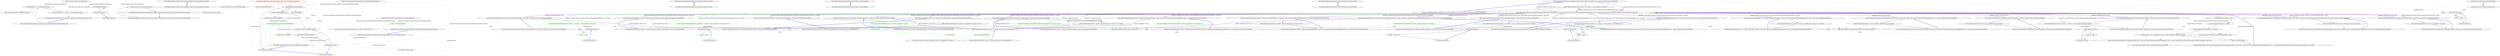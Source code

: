 digraph  {
n14 [label="Ninject.Parameters.WeakConstructorArgument", span=""];
n0 [label="Entry Ninject.Parameters.WeakConstructorArgument.WeakConstructorArgument(string, object)", span="30-30", cluster="Ninject.Parameters.WeakConstructorArgument.WeakConstructorArgument(string, object)"];
n1 [label="Exit Ninject.Parameters.WeakConstructorArgument.WeakConstructorArgument(string, object)", span="30-30", cluster="Ninject.Parameters.WeakConstructorArgument.WeakConstructorArgument(string, object)"];
n2 [label="Entry Ninject.Parameters.WeakConstructorArgument.WeakConstructorArgument(string, object, bool)", span="41-41", cluster="Ninject.Parameters.WeakConstructorArgument.WeakConstructorArgument(string, object, bool)"];
n3 [label="this.weakReference = new WeakReference(value)", span="44-44", cluster="Ninject.Parameters.WeakConstructorArgument.WeakConstructorArgument(string, object, bool)"];
n4 [label="this.ValueCallback = (ctx, target) => this.weakReference.Target", span="45-45", cluster="Ninject.Parameters.WeakConstructorArgument.WeakConstructorArgument(string, object, bool)"];
n6 [label="Entry System.WeakReference.WeakReference(object)", span="0-0", cluster="System.WeakReference.WeakReference(object)"];
n5 [label="Exit Ninject.Parameters.WeakConstructorArgument.WeakConstructorArgument(string, object, bool)", span="41-41", cluster="Ninject.Parameters.WeakConstructorArgument.WeakConstructorArgument(string, object, bool)"];
n7 [label="Entry lambda expression", span="45-45", cluster="lambda expression"];
n8 [label="this.weakReference.Target", span="45-45", cluster="lambda expression"];
n9 [label="Exit lambda expression", span="45-45", cluster="lambda expression"];
n10 [label="Entry Ninject.Parameters.WeakConstructorArgument.AppliesToTarget(Ninject.Activation.IContext, Ninject.Planning.Targets.ITarget)", span="59-59", cluster="Ninject.Parameters.WeakConstructorArgument.AppliesToTarget(Ninject.Activation.IContext, Ninject.Planning.Targets.ITarget)"];
n11 [label="return string.Equals(this.Name, target.Name);", span="61-61", cluster="Ninject.Parameters.WeakConstructorArgument.AppliesToTarget(Ninject.Activation.IContext, Ninject.Planning.Targets.ITarget)"];
n12 [label="Exit Ninject.Parameters.WeakConstructorArgument.AppliesToTarget(Ninject.Activation.IContext, Ninject.Planning.Targets.ITarget)", span="59-59", cluster="Ninject.Parameters.WeakConstructorArgument.AppliesToTarget(Ninject.Activation.IContext, Ninject.Planning.Targets.ITarget)"];
n13 [label="Entry string.Equals(string, string)", span="0-0", cluster="string.Equals(string, string)"];
m0_18 [label="Entry System.Reflection.Assembly.GetType(string)", span="0-0", cluster="System.Reflection.Assembly.GetType(string)", file="ModuleLoadingTests.cs"];
m0_19 [label="Entry Unk.ShouldBeInstanceOf", span="", cluster="Unk.ShouldBeInstanceOf", file="ModuleLoadingTests.cs"];
m0_20 [label="Entry Unk.ShouldBe", span="", cluster="Unk.ShouldBe", file="ModuleLoadingTests.cs"];
m0_7 [label="var modules = kernel.GetModules().ToArray()", span="32-32", cluster="Ninject.Tests.Integration.ModuleLoadingTests.WhenLoadIsCalledWithAssemblies.ModulesContainedInAssembliesAreLoaded()", file="ModuleLoadingTests.cs"];
m0_8 [label="modules.ShouldNotBeEmpty()", span="34-34", cluster="Ninject.Tests.Integration.ModuleLoadingTests.WhenLoadIsCalledWithAssemblies.ModulesContainedInAssembliesAreLoaded()", file="ModuleLoadingTests.cs"];
m0_9 [label="modules[0].ShouldBeInstanceOf(assembly.GetType(''Ninject.Tests.TestModules.TestModule''))", span="35-35", cluster="Ninject.Tests.Integration.ModuleLoadingTests.WhenLoadIsCalledWithAssemblies.ModulesContainedInAssembliesAreLoaded()", color=red, community=0, file="ModuleLoadingTests.cs"];
m0_10 [label="modules[0].Kernel.ShouldBe(kernel)", span="36-36", cluster="Ninject.Tests.Integration.ModuleLoadingTests.WhenLoadIsCalledWithAssemblies.ModulesContainedInAssembliesAreLoaded()", file="ModuleLoadingTests.cs"];
m0_3 [label="Entry System.Collections.Generic.IEnumerable<T>.Map<T>(System.Action<T>)", span="40-40", cluster="System.Collections.Generic.IEnumerable<T>.Map<T>(System.Action<T>)", file="ModuleLoadingTests.cs"];
m0_17 [label="Ninject.Activation.InstanceReference", span="", cluster="Unk.ShouldNotBeEmpty", file="ModuleLoadingTests.cs"];
m0_0 [label="Entry Ninject.Tests.Integration.ModuleLoadingTests.ModuleLoadingContext.ModuleLoadingContext()", span="17-17", cluster="Ninject.Tests.Integration.ModuleLoadingTests.ModuleLoadingContext.ModuleLoadingContext()", file="ModuleLoadingTests.cs"];
m0_1 [label="kernel = new StandardKernel()", span="19-19", cluster="Ninject.Tests.Integration.ModuleLoadingTests.ModuleLoadingContext.ModuleLoadingContext()", color=green, community=0, file="ModuleLoadingTests.cs"];
m0_2 [label="Exit Ninject.Tests.Integration.ModuleLoadingTests.ModuleLoadingContext.ModuleLoadingContext()", span="17-17", cluster="Ninject.Tests.Integration.ModuleLoadingTests.ModuleLoadingContext.ModuleLoadingContext()", file="ModuleLoadingTests.cs"];
m0_4 [label="Entry lambda expression", span="39-39", cluster="lambda expression", file="ModuleLoadingTests.cs"];
m0_5 [label="action(context, reference.Instance)", span="39-39", cluster="lambda expression", color=green, community=0, file="ModuleLoadingTests.cs"];
m0_6 [label="Exit lambda expression", span="39-39", cluster="lambda expression", file="ModuleLoadingTests.cs"];
m0_11 [label="Entry lambda expression", span="49-49", cluster="lambda expression", file="ModuleLoadingTests.cs"];
m0_15 [label="Ninject.Activation.InstanceReference", span="", cluster="Ninject.KernelBase.GetModules()", file="ModuleLoadingTests.cs"];
m0_12 [label="Entry System.Reflection.AssemblyName.AssemblyName()", span="0-0", cluster="System.Reflection.AssemblyName.AssemblyName()", color=green, community=0, file="ModuleLoadingTests.cs"];
m0_13 [label="Entry System.Reflection.Assembly.Load(System.Reflection.AssemblyName)", span="0-0", cluster="System.Reflection.Assembly.Load(System.Reflection.AssemblyName)", file="ModuleLoadingTests.cs"];
m0_16 [label="Ninject.Activation.IContext", span="", cluster="System.Collections.Generic.IEnumerable<TSource>.ToArray<TSource>()", file="ModuleLoadingTests.cs"];
m0_14 [label="Ninject.Activation.IContext", span="", cluster="Ninject.IKernel.Load(params System.Reflection.Assembly[])", file="ModuleLoadingTests.cs"];
m0_21 [label="Ninject.Tests.Integration.ModuleLoadingTests.ModuleLoadingContext", span="", file="ModuleLoadingTests.cs"];
m0_22 [label="Ninject.Tests.Integration.ModuleLoadingTests.WhenLoadIsCalledWithAssemblies", span="", file="ModuleLoadingTests.cs"];
m1_2 [label="Entry Ninject.Planning.Bindings.IBinding.GetScope(Ninject.Activation.IContext)", span="16-16", cluster="Ninject.Planning.Bindings.IBinding.GetScope(Ninject.Activation.IContext)", file="NinjectModule.cs"];
m1_3 [label="Exit Ninject.Planning.Bindings.IBinding.GetScope(Ninject.Activation.IContext)", span="16-16", cluster="Ninject.Planning.Bindings.IBinding.GetScope(Ninject.Activation.IContext)", file="NinjectModule.cs"];
m1_4 [label="Entry Ninject.Planning.Bindings.IBinding.Matches(Ninject.Activation.IRequest)", span="17-17", cluster="Ninject.Planning.Bindings.IBinding.Matches(Ninject.Activation.IRequest)", file="NinjectModule.cs"];
m1_5 [label="Exit Ninject.Planning.Bindings.IBinding.Matches(Ninject.Activation.IRequest)", span="17-17", cluster="Ninject.Planning.Bindings.IBinding.Matches(Ninject.Activation.IRequest)", file="NinjectModule.cs"];
m1_0 [label="Entry Ninject.Planning.Bindings.IBinding.GetProvider(Ninject.Activation.IContext)", span="15-15", cluster="Ninject.Planning.Bindings.IBinding.GetProvider(Ninject.Activation.IContext)", file="NinjectModule.cs"];
m1_1 [label="Exit Ninject.Planning.Bindings.IBinding.GetProvider(Ninject.Activation.IContext)", span="15-15", cluster="Ninject.Planning.Bindings.IBinding.GetProvider(Ninject.Activation.IContext)", file="NinjectModule.cs"];
m2_67 [label="Entry Ninject.ResolutionExtensions.GetAll(Ninject.Syntax.IResolutionRoot, System.Type, string, params Ninject.Parameters.IParameter[])", span="237-237", cluster="Ninject.ResolutionExtensions.GetAll(Ninject.Syntax.IResolutionRoot, System.Type, string, params Ninject.Parameters.IParameter[])", file="ResolutionExtensions.cs"];
m2_68 [label="return GetResolutionIterator(root, service, b => b.Name == name, parameters, true, false);", span="239-239", cluster="Ninject.ResolutionExtensions.GetAll(Ninject.Syntax.IResolutionRoot, System.Type, string, params Ninject.Parameters.IParameter[])", file="ResolutionExtensions.cs"];
m2_69 [label="Exit Ninject.ResolutionExtensions.GetAll(Ninject.Syntax.IResolutionRoot, System.Type, string, params Ninject.Parameters.IParameter[])", span="237-237", cluster="Ninject.ResolutionExtensions.GetAll(Ninject.Syntax.IResolutionRoot, System.Type, string, params Ninject.Parameters.IParameter[])", file="ResolutionExtensions.cs"];
m2_61 [label="Entry Ninject.ResolutionExtensions.TryGet(Ninject.Syntax.IResolutionRoot, System.Type, System.Func<Ninject.Planning.Bindings.IBindingMetadata, bool>, params Ninject.Parameters.IParameter[])", span="212-212", cluster="Ninject.ResolutionExtensions.TryGet(Ninject.Syntax.IResolutionRoot, System.Type, System.Func<Ninject.Planning.Bindings.IBindingMetadata, bool>, params Ninject.Parameters.IParameter[])", file="ResolutionExtensions.cs"];
m2_62 [label="return TryGet(GetResolutionIterator(root, service, constraint, parameters, true, false));", span="214-214", cluster="Ninject.ResolutionExtensions.TryGet(Ninject.Syntax.IResolutionRoot, System.Type, System.Func<Ninject.Planning.Bindings.IBindingMetadata, bool>, params Ninject.Parameters.IParameter[])", color=green, community=0, file="ResolutionExtensions.cs"];
m2_63 [label="Exit Ninject.ResolutionExtensions.TryGet(Ninject.Syntax.IResolutionRoot, System.Type, System.Func<Ninject.Planning.Bindings.IBindingMetadata, bool>, params Ninject.Parameters.IParameter[])", span="212-212", cluster="Ninject.ResolutionExtensions.TryGet(Ninject.Syntax.IResolutionRoot, System.Type, System.Func<Ninject.Planning.Bindings.IBindingMetadata, bool>, params Ninject.Parameters.IParameter[])", file="ResolutionExtensions.cs"];
m2_25 [label="Entry Ninject.ResolutionExtensions.TryGet<T>(Ninject.Syntax.IResolutionRoot, System.Func<Ninject.Planning.Bindings.IBindingMetadata, bool>, params Ninject.Parameters.IParameter[])", span="98-98", cluster="Ninject.ResolutionExtensions.TryGet<T>(Ninject.Syntax.IResolutionRoot, System.Func<Ninject.Planning.Bindings.IBindingMetadata, bool>, params Ninject.Parameters.IParameter[])", file="ResolutionExtensions.cs"];
m2_26 [label="return TryGet(GetResolutionIterator(root, typeof(T), constraint, parameters, true, true).Cast<T>());", span="100-100", cluster="Ninject.ResolutionExtensions.TryGet<T>(Ninject.Syntax.IResolutionRoot, System.Func<Ninject.Planning.Bindings.IBindingMetadata, bool>, params Ninject.Parameters.IParameter[])", color=green, community=0, file="ResolutionExtensions.cs"];
m2_27 [label="Exit Ninject.ResolutionExtensions.TryGet<T>(Ninject.Syntax.IResolutionRoot, System.Func<Ninject.Planning.Bindings.IBindingMetadata, bool>, params Ninject.Parameters.IParameter[])", span="98-98", cluster="Ninject.ResolutionExtensions.TryGet<T>(Ninject.Syntax.IResolutionRoot, System.Func<Ninject.Planning.Bindings.IBindingMetadata, bool>, params Ninject.Parameters.IParameter[])", file="ResolutionExtensions.cs"];
m2_4 [label="Entry System.Collections.IEnumerable.Cast<TResult>()", span="0-0", cluster="System.Collections.IEnumerable.Cast<TResult>()", file="ResolutionExtensions.cs"];
m2_3 [label="Entry Ninject.ResolutionExtensions.GetResolutionIterator(Ninject.Syntax.IResolutionRoot, System.Type, System.Func<Ninject.Planning.Bindings.IBindingMetadata, bool>, System.Collections.Generic.IEnumerable<Ninject.Parameters.IParameter>, bool, bool)", span="255-255", cluster="Ninject.ResolutionExtensions.GetResolutionIterator(Ninject.Syntax.IResolutionRoot, System.Type, System.Func<Ninject.Planning.Bindings.IBindingMetadata, bool>, System.Collections.Generic.IEnumerable<Ninject.Parameters.IParameter>, bool, bool)", file="ResolutionExtensions.cs"];
m2_76 [label="Ensure.ArgumentNotNull(root, ''root'')", span="257-257", cluster="Ninject.ResolutionExtensions.GetResolutionIterator(Ninject.Syntax.IResolutionRoot, System.Type, System.Func<Ninject.Planning.Bindings.IBindingMetadata, bool>, System.Collections.Generic.IEnumerable<Ninject.Parameters.IParameter>, bool, bool)", file="ResolutionExtensions.cs"];
m2_77 [label="Ensure.ArgumentNotNull(service, ''service'')", span="258-258", cluster="Ninject.ResolutionExtensions.GetResolutionIterator(Ninject.Syntax.IResolutionRoot, System.Type, System.Func<Ninject.Planning.Bindings.IBindingMetadata, bool>, System.Collections.Generic.IEnumerable<Ninject.Parameters.IParameter>, bool, bool)", file="ResolutionExtensions.cs"];
m2_78 [label="Ensure.ArgumentNotNull(parameters, ''parameters'')", span="259-259", cluster="Ninject.ResolutionExtensions.GetResolutionIterator(Ninject.Syntax.IResolutionRoot, System.Type, System.Func<Ninject.Planning.Bindings.IBindingMetadata, bool>, System.Collections.Generic.IEnumerable<Ninject.Parameters.IParameter>, bool, bool)", file="ResolutionExtensions.cs"];
m2_79 [label="IRequest request = root.CreateRequest(service, constraint, parameters, isOptional, isUnique)", span="261-261", cluster="Ninject.ResolutionExtensions.GetResolutionIterator(Ninject.Syntax.IResolutionRoot, System.Type, System.Func<Ninject.Planning.Bindings.IBindingMetadata, bool>, System.Collections.Generic.IEnumerable<Ninject.Parameters.IParameter>, bool, bool)", file="ResolutionExtensions.cs"];
m2_80 [label="return root.Resolve(request);", span="262-262", cluster="Ninject.ResolutionExtensions.GetResolutionIterator(Ninject.Syntax.IResolutionRoot, System.Type, System.Func<Ninject.Planning.Bindings.IBindingMetadata, bool>, System.Collections.Generic.IEnumerable<Ninject.Parameters.IParameter>, bool, bool)", file="ResolutionExtensions.cs"];
m2_81 [label="Exit Ninject.ResolutionExtensions.GetResolutionIterator(Ninject.Syntax.IResolutionRoot, System.Type, System.Func<Ninject.Planning.Bindings.IBindingMetadata, bool>, System.Collections.Generic.IEnumerable<Ninject.Parameters.IParameter>, bool, bool)", span="255-255", cluster="Ninject.ResolutionExtensions.GetResolutionIterator(Ninject.Syntax.IResolutionRoot, System.Type, System.Func<Ninject.Planning.Bindings.IBindingMetadata, bool>, System.Collections.Generic.IEnumerable<Ninject.Parameters.IParameter>, bool, bool)", file="ResolutionExtensions.cs"];
m2_0 [label="Entry Ninject.ResolutionExtensions.Get<T>(Ninject.Syntax.IResolutionRoot, params Ninject.Parameters.IParameter[])", span="34-34", cluster="Ninject.ResolutionExtensions.Get<T>(Ninject.Syntax.IResolutionRoot, params Ninject.Parameters.IParameter[])", file="ResolutionExtensions.cs"];
m2_1 [label="return GetResolutionIterator(root, typeof(T), null, parameters, false, true).Cast<T>().Single();", span="36-36", cluster="Ninject.ResolutionExtensions.Get<T>(Ninject.Syntax.IResolutionRoot, params Ninject.Parameters.IParameter[])", file="ResolutionExtensions.cs"];
m2_2 [label="Exit Ninject.ResolutionExtensions.Get<T>(Ninject.Syntax.IResolutionRoot, params Ninject.Parameters.IParameter[])", span="34-34", cluster="Ninject.ResolutionExtensions.Get<T>(Ninject.Syntax.IResolutionRoot, params Ninject.Parameters.IParameter[])", file="ResolutionExtensions.cs"];
m2_55 [label="Entry Ninject.ResolutionExtensions.TryGet(Ninject.Syntax.IResolutionRoot, System.Type, string, params Ninject.Parameters.IParameter[])", span="199-199", cluster="Ninject.ResolutionExtensions.TryGet(Ninject.Syntax.IResolutionRoot, System.Type, string, params Ninject.Parameters.IParameter[])", file="ResolutionExtensions.cs"];
m2_56 [label="return TryGet(GetResolutionIterator(root, service, b => b.Name == name, parameters, true, false));", span="201-201", cluster="Ninject.ResolutionExtensions.TryGet(Ninject.Syntax.IResolutionRoot, System.Type, string, params Ninject.Parameters.IParameter[])", color=green, community=0, file="ResolutionExtensions.cs"];
m2_57 [label="Exit Ninject.ResolutionExtensions.TryGet(Ninject.Syntax.IResolutionRoot, System.Type, string, params Ninject.Parameters.IParameter[])", span="199-199", cluster="Ninject.ResolutionExtensions.TryGet(Ninject.Syntax.IResolutionRoot, System.Type, string, params Ninject.Parameters.IParameter[])", file="ResolutionExtensions.cs"];
m2_43 [label="Entry Ninject.ResolutionExtensions.Get(Ninject.Syntax.IResolutionRoot, System.Type, string, params Ninject.Parameters.IParameter[])", span="161-161", cluster="Ninject.ResolutionExtensions.Get(Ninject.Syntax.IResolutionRoot, System.Type, string, params Ninject.Parameters.IParameter[])", file="ResolutionExtensions.cs"];
m2_44 [label="return GetResolutionIterator(root, service, b => b.Name == name, parameters, false, true).Single();", span="163-163", cluster="Ninject.ResolutionExtensions.Get(Ninject.Syntax.IResolutionRoot, System.Type, string, params Ninject.Parameters.IParameter[])", file="ResolutionExtensions.cs"];
m2_45 [label="Exit Ninject.ResolutionExtensions.Get(Ninject.Syntax.IResolutionRoot, System.Type, string, params Ninject.Parameters.IParameter[])", span="161-161", cluster="Ninject.ResolutionExtensions.Get(Ninject.Syntax.IResolutionRoot, System.Type, string, params Ninject.Parameters.IParameter[])", file="ResolutionExtensions.cs"];
m2_73 [label="Entry Ninject.ResolutionExtensions.GetAll(Ninject.Syntax.IResolutionRoot, System.Type, System.Func<Ninject.Planning.Bindings.IBindingMetadata, bool>, params Ninject.Parameters.IParameter[])", span="250-250", cluster="Ninject.ResolutionExtensions.GetAll(Ninject.Syntax.IResolutionRoot, System.Type, System.Func<Ninject.Planning.Bindings.IBindingMetadata, bool>, params Ninject.Parameters.IParameter[])", file="ResolutionExtensions.cs"];
m2_74 [label="return GetResolutionIterator(root, service, constraint, parameters, true, false);", span="252-252", cluster="Ninject.ResolutionExtensions.GetAll(Ninject.Syntax.IResolutionRoot, System.Type, System.Func<Ninject.Planning.Bindings.IBindingMetadata, bool>, params Ninject.Parameters.IParameter[])", file="ResolutionExtensions.cs"];
m2_75 [label="Exit Ninject.ResolutionExtensions.GetAll(Ninject.Syntax.IResolutionRoot, System.Type, System.Func<Ninject.Planning.Bindings.IBindingMetadata, bool>, params Ninject.Parameters.IParameter[])", span="250-250", cluster="Ninject.ResolutionExtensions.GetAll(Ninject.Syntax.IResolutionRoot, System.Type, System.Func<Ninject.Planning.Bindings.IBindingMetadata, bool>, params Ninject.Parameters.IParameter[])", file="ResolutionExtensions.cs"];
m2_28 [label="Entry Ninject.ResolutionExtensions.GetAll<T>(Ninject.Syntax.IResolutionRoot, params Ninject.Parameters.IParameter[])", span="110-110", cluster="Ninject.ResolutionExtensions.GetAll<T>(Ninject.Syntax.IResolutionRoot, params Ninject.Parameters.IParameter[])", file="ResolutionExtensions.cs"];
m2_29 [label="return GetResolutionIterator(root, typeof(T), null, parameters, true, false).Cast<T>();", span="112-112", cluster="Ninject.ResolutionExtensions.GetAll<T>(Ninject.Syntax.IResolutionRoot, params Ninject.Parameters.IParameter[])", file="ResolutionExtensions.cs"];
m2_30 [label="Exit Ninject.ResolutionExtensions.GetAll<T>(Ninject.Syntax.IResolutionRoot, params Ninject.Parameters.IParameter[])", span="110-110", cluster="Ninject.ResolutionExtensions.GetAll<T>(Ninject.Syntax.IResolutionRoot, params Ninject.Parameters.IParameter[])", file="ResolutionExtensions.cs"];
m2_5 [label="Entry System.Collections.Generic.IEnumerable<TSource>.Single<TSource>()", span="0-0", cluster="System.Collections.Generic.IEnumerable<TSource>.Single<TSource>()", file="ResolutionExtensions.cs"];
m2_6 [label="Entry Ninject.ResolutionExtensions.Get<T>(Ninject.Syntax.IResolutionRoot, string, params Ninject.Parameters.IParameter[])", span="47-47", cluster="Ninject.ResolutionExtensions.Get<T>(Ninject.Syntax.IResolutionRoot, string, params Ninject.Parameters.IParameter[])", file="ResolutionExtensions.cs"];
m2_7 [label="return GetResolutionIterator(root, typeof(T), b => b.Name == name, parameters, false, true).Cast<T>().Single();", span="49-49", cluster="Ninject.ResolutionExtensions.Get<T>(Ninject.Syntax.IResolutionRoot, string, params Ninject.Parameters.IParameter[])", file="ResolutionExtensions.cs"];
m2_8 [label="Exit Ninject.ResolutionExtensions.Get<T>(Ninject.Syntax.IResolutionRoot, string, params Ninject.Parameters.IParameter[])", span="47-47", cluster="Ninject.ResolutionExtensions.Get<T>(Ninject.Syntax.IResolutionRoot, string, params Ninject.Parameters.IParameter[])", file="ResolutionExtensions.cs"];
m2_64 [label="Entry Ninject.ResolutionExtensions.GetAll(Ninject.Syntax.IResolutionRoot, System.Type, params Ninject.Parameters.IParameter[])", span="224-224", cluster="Ninject.ResolutionExtensions.GetAll(Ninject.Syntax.IResolutionRoot, System.Type, params Ninject.Parameters.IParameter[])", file="ResolutionExtensions.cs"];
m2_65 [label="return GetResolutionIterator(root, service, null, parameters, true, false);", span="226-226", cluster="Ninject.ResolutionExtensions.GetAll(Ninject.Syntax.IResolutionRoot, System.Type, params Ninject.Parameters.IParameter[])", file="ResolutionExtensions.cs"];
m2_66 [label="Exit Ninject.ResolutionExtensions.GetAll(Ninject.Syntax.IResolutionRoot, System.Type, params Ninject.Parameters.IParameter[])", span="224-224", cluster="Ninject.ResolutionExtensions.GetAll(Ninject.Syntax.IResolutionRoot, System.Type, params Ninject.Parameters.IParameter[])", file="ResolutionExtensions.cs"];
m2_37 [label="Entry Ninject.ResolutionExtensions.GetAll<T>(Ninject.Syntax.IResolutionRoot, System.Func<Ninject.Planning.Bindings.IBindingMetadata, bool>, params Ninject.Parameters.IParameter[])", span="136-136", cluster="Ninject.ResolutionExtensions.GetAll<T>(Ninject.Syntax.IResolutionRoot, System.Func<Ninject.Planning.Bindings.IBindingMetadata, bool>, params Ninject.Parameters.IParameter[])", file="ResolutionExtensions.cs"];
m2_38 [label="return GetResolutionIterator(root, typeof(T), constraint, parameters, true, false).Cast<T>();", span="138-138", cluster="Ninject.ResolutionExtensions.GetAll<T>(Ninject.Syntax.IResolutionRoot, System.Func<Ninject.Planning.Bindings.IBindingMetadata, bool>, params Ninject.Parameters.IParameter[])", file="ResolutionExtensions.cs"];
m2_39 [label="Exit Ninject.ResolutionExtensions.GetAll<T>(Ninject.Syntax.IResolutionRoot, System.Func<Ninject.Planning.Bindings.IBindingMetadata, bool>, params Ninject.Parameters.IParameter[])", span="136-136", cluster="Ninject.ResolutionExtensions.GetAll<T>(Ninject.Syntax.IResolutionRoot, System.Func<Ninject.Planning.Bindings.IBindingMetadata, bool>, params Ninject.Parameters.IParameter[])", file="ResolutionExtensions.cs"];
m2_82 [label="Entry Ninject.Infrastructure.Ensure.ArgumentNotNull(object, string)", span="17-17", cluster="Ninject.Infrastructure.Ensure.ArgumentNotNull(object, string)", file="ResolutionExtensions.cs"];
m2_49 [label="Entry Ninject.ResolutionExtensions.Get(Ninject.Syntax.IResolutionRoot, System.Type, System.Func<Ninject.Planning.Bindings.IBindingMetadata, bool>, params Ninject.Parameters.IParameter[])", span="174-174", cluster="Ninject.ResolutionExtensions.Get(Ninject.Syntax.IResolutionRoot, System.Type, System.Func<Ninject.Planning.Bindings.IBindingMetadata, bool>, params Ninject.Parameters.IParameter[])", file="ResolutionExtensions.cs"];
m2_50 [label="return GetResolutionIterator(root, service, constraint, parameters, false, true).Single();", span="176-176", cluster="Ninject.ResolutionExtensions.Get(Ninject.Syntax.IResolutionRoot, System.Type, System.Func<Ninject.Planning.Bindings.IBindingMetadata, bool>, params Ninject.Parameters.IParameter[])", file="ResolutionExtensions.cs"];
m2_51 [label="Exit Ninject.ResolutionExtensions.Get(Ninject.Syntax.IResolutionRoot, System.Type, System.Func<Ninject.Planning.Bindings.IBindingMetadata, bool>, params Ninject.Parameters.IParameter[])", span="174-174", cluster="Ninject.ResolutionExtensions.Get(Ninject.Syntax.IResolutionRoot, System.Type, System.Func<Ninject.Planning.Bindings.IBindingMetadata, bool>, params Ninject.Parameters.IParameter[])", file="ResolutionExtensions.cs"];
m2_84 [label="Entry Ninject.Syntax.IResolutionRoot.Resolve(Ninject.Activation.IRequest)", span="37-37", cluster="Ninject.Syntax.IResolutionRoot.Resolve(Ninject.Activation.IRequest)", file="ResolutionExtensions.cs"];
m2_31 [label="Entry Ninject.ResolutionExtensions.GetAll<T>(Ninject.Syntax.IResolutionRoot, string, params Ninject.Parameters.IParameter[])", span="123-123", cluster="Ninject.ResolutionExtensions.GetAll<T>(Ninject.Syntax.IResolutionRoot, string, params Ninject.Parameters.IParameter[])", file="ResolutionExtensions.cs"];
m2_32 [label="return GetResolutionIterator(root, typeof(T), b => b.Name == name, parameters, true, false).Cast<T>();", span="125-125", cluster="Ninject.ResolutionExtensions.GetAll<T>(Ninject.Syntax.IResolutionRoot, string, params Ninject.Parameters.IParameter[])", file="ResolutionExtensions.cs"];
m2_33 [label="Exit Ninject.ResolutionExtensions.GetAll<T>(Ninject.Syntax.IResolutionRoot, string, params Ninject.Parameters.IParameter[])", span="123-123", cluster="Ninject.ResolutionExtensions.GetAll<T>(Ninject.Syntax.IResolutionRoot, string, params Ninject.Parameters.IParameter[])", file="ResolutionExtensions.cs"];
m2_18 [label="Entry Ninject.ResolutionExtensions.TryGet<T>(System.Collections.Generic.IEnumerable<T>)", span="265-265", cluster="Ninject.ResolutionExtensions.TryGet<T>(System.Collections.Generic.IEnumerable<T>)", file="ResolutionExtensions.cs"];
m2_85 [label="return iterator.SingleOrDefault();", span="269-269", cluster="Ninject.ResolutionExtensions.TryGet<T>(System.Collections.Generic.IEnumerable<T>)", color=green, community=0, file="ResolutionExtensions.cs"];
m2_86 [label=ActivationException, span="271-271", cluster="Ninject.ResolutionExtensions.TryGet<T>(System.Collections.Generic.IEnumerable<T>)", color=green, community=0, file="ResolutionExtensions.cs"];
m2_87 [label="return default(T);", span="273-273", cluster="Ninject.ResolutionExtensions.TryGet<T>(System.Collections.Generic.IEnumerable<T>)", color=green, community=0, file="ResolutionExtensions.cs"];
m2_88 [label="Exit Ninject.ResolutionExtensions.TryGet<T>(System.Collections.Generic.IEnumerable<T>)", span="265-265", cluster="Ninject.ResolutionExtensions.TryGet<T>(System.Collections.Generic.IEnumerable<T>)", file="ResolutionExtensions.cs"];
m2_89 [label="Entry System.Collections.Generic.IEnumerable<TSource>.SingleOrDefault<TSource>()", span="0-0", cluster="System.Collections.Generic.IEnumerable<TSource>.SingleOrDefault<TSource>()", file="ResolutionExtensions.cs"];
m2_19 [label="Entry Ninject.ResolutionExtensions.TryGet<T>(Ninject.Syntax.IResolutionRoot, string, params Ninject.Parameters.IParameter[])", span="85-85", cluster="Ninject.ResolutionExtensions.TryGet<T>(Ninject.Syntax.IResolutionRoot, string, params Ninject.Parameters.IParameter[])", file="ResolutionExtensions.cs"];
m2_20 [label="return TryGet(GetResolutionIterator(root, typeof(T), b => b.Name == name, parameters, true, true).Cast<T>());", span="87-87", cluster="Ninject.ResolutionExtensions.TryGet<T>(Ninject.Syntax.IResolutionRoot, string, params Ninject.Parameters.IParameter[])", color=green, community=0, file="ResolutionExtensions.cs"];
m2_21 [label="Exit Ninject.ResolutionExtensions.TryGet<T>(Ninject.Syntax.IResolutionRoot, string, params Ninject.Parameters.IParameter[])", span="85-85", cluster="Ninject.ResolutionExtensions.TryGet<T>(Ninject.Syntax.IResolutionRoot, string, params Ninject.Parameters.IParameter[])", file="ResolutionExtensions.cs"];
m2_83 [label="Entry Ninject.Syntax.IResolutionRoot.CreateRequest(System.Type, System.Func<Ninject.Planning.Bindings.IBindingMetadata, bool>, System.Collections.Generic.IEnumerable<Ninject.Parameters.IParameter>, bool, bool)", span="48-48", cluster="Ninject.Syntax.IResolutionRoot.CreateRequest(System.Type, System.Func<Ninject.Planning.Bindings.IBindingMetadata, bool>, System.Collections.Generic.IEnumerable<Ninject.Parameters.IParameter>, bool, bool)", file="ResolutionExtensions.cs"];
m2_12 [label="Entry Ninject.ResolutionExtensions.Get<T>(Ninject.Syntax.IResolutionRoot, System.Func<Ninject.Planning.Bindings.IBindingMetadata, bool>, params Ninject.Parameters.IParameter[])", span="60-60", cluster="Ninject.ResolutionExtensions.Get<T>(Ninject.Syntax.IResolutionRoot, System.Func<Ninject.Planning.Bindings.IBindingMetadata, bool>, params Ninject.Parameters.IParameter[])", file="ResolutionExtensions.cs"];
m2_13 [label="return GetResolutionIterator(root, typeof(T), constraint, parameters, false, true).Cast<T>().Single();", span="62-62", cluster="Ninject.ResolutionExtensions.Get<T>(Ninject.Syntax.IResolutionRoot, System.Func<Ninject.Planning.Bindings.IBindingMetadata, bool>, params Ninject.Parameters.IParameter[])", file="ResolutionExtensions.cs"];
m2_14 [label="Exit Ninject.ResolutionExtensions.Get<T>(Ninject.Syntax.IResolutionRoot, System.Func<Ninject.Planning.Bindings.IBindingMetadata, bool>, params Ninject.Parameters.IParameter[])", span="60-60", cluster="Ninject.ResolutionExtensions.Get<T>(Ninject.Syntax.IResolutionRoot, System.Func<Ninject.Planning.Bindings.IBindingMetadata, bool>, params Ninject.Parameters.IParameter[])", file="ResolutionExtensions.cs"];
m2_70 [label="Entry lambda expression", span="239-239", cluster="lambda expression", file="ResolutionExtensions.cs"];
m2_22 [label="Entry lambda expression", span="87-87", cluster="lambda expression", file="ResolutionExtensions.cs"];
m2_23 [label="b.Name == name", span="87-87", cluster="lambda expression", color=green, community=0, file="ResolutionExtensions.cs"];
m2_24 [label="Exit lambda expression", span="87-87", cluster="lambda expression", file="ResolutionExtensions.cs"];
m2_58 [label="Entry lambda expression", span="201-201", cluster="lambda expression", file="ResolutionExtensions.cs"];
m2_59 [label="b.Name == name", span="201-201", cluster="lambda expression", color=green, community=0, file="ResolutionExtensions.cs"];
m2_60 [label="Exit lambda expression", span="201-201", cluster="lambda expression", file="ResolutionExtensions.cs"];
m2_9 [label="Entry lambda expression", span="49-49", cluster="lambda expression", file="ResolutionExtensions.cs"];
m2_34 [label="Entry lambda expression", span="125-125", cluster="lambda expression", file="ResolutionExtensions.cs"];
m2_46 [label="Entry lambda expression", span="163-163", cluster="lambda expression", file="ResolutionExtensions.cs"];
m2_71 [label="b.Name == name", span="239-239", cluster="lambda expression", file="ResolutionExtensions.cs"];
m2_10 [label="b.Name == name", span="49-49", cluster="lambda expression", file="ResolutionExtensions.cs"];
m2_35 [label="b.Name == name", span="125-125", cluster="lambda expression", file="ResolutionExtensions.cs"];
m2_47 [label="b.Name == name", span="163-163", cluster="lambda expression", file="ResolutionExtensions.cs"];
m2_11 [label="Exit lambda expression", span="49-49", cluster="lambda expression", file="ResolutionExtensions.cs"];
m2_36 [label="Exit lambda expression", span="125-125", cluster="lambda expression", file="ResolutionExtensions.cs"];
m2_48 [label="Exit lambda expression", span="163-163", cluster="lambda expression", file="ResolutionExtensions.cs"];
m2_72 [label="Exit lambda expression", span="239-239", cluster="lambda expression", file="ResolutionExtensions.cs"];
m2_15 [label="Entry Ninject.ResolutionExtensions.TryGet<T>(Ninject.Syntax.IResolutionRoot, params Ninject.Parameters.IParameter[])", span="72-72", cluster="Ninject.ResolutionExtensions.TryGet<T>(Ninject.Syntax.IResolutionRoot, params Ninject.Parameters.IParameter[])", file="ResolutionExtensions.cs"];
m2_16 [label="return TryGet(GetResolutionIterator(root, typeof(T), null, parameters, true, true).Cast<T>());", span="74-74", cluster="Ninject.ResolutionExtensions.TryGet<T>(Ninject.Syntax.IResolutionRoot, params Ninject.Parameters.IParameter[])", color=green, community=0, file="ResolutionExtensions.cs"];
m2_17 [label="Exit Ninject.ResolutionExtensions.TryGet<T>(Ninject.Syntax.IResolutionRoot, params Ninject.Parameters.IParameter[])", span="72-72", cluster="Ninject.ResolutionExtensions.TryGet<T>(Ninject.Syntax.IResolutionRoot, params Ninject.Parameters.IParameter[])", file="ResolutionExtensions.cs"];
m2_40 [label="Entry Ninject.ResolutionExtensions.Get(Ninject.Syntax.IResolutionRoot, System.Type, params Ninject.Parameters.IParameter[])", span="148-148", cluster="Ninject.ResolutionExtensions.Get(Ninject.Syntax.IResolutionRoot, System.Type, params Ninject.Parameters.IParameter[])", file="ResolutionExtensions.cs"];
m2_41 [label="return GetResolutionIterator(root, service, null, parameters, false, true).Single();", span="150-150", cluster="Ninject.ResolutionExtensions.Get(Ninject.Syntax.IResolutionRoot, System.Type, params Ninject.Parameters.IParameter[])", file="ResolutionExtensions.cs"];
m2_42 [label="Exit Ninject.ResolutionExtensions.Get(Ninject.Syntax.IResolutionRoot, System.Type, params Ninject.Parameters.IParameter[])", span="148-148", cluster="Ninject.ResolutionExtensions.Get(Ninject.Syntax.IResolutionRoot, System.Type, params Ninject.Parameters.IParameter[])", file="ResolutionExtensions.cs"];
m2_52 [label="Entry Ninject.ResolutionExtensions.TryGet(Ninject.Syntax.IResolutionRoot, System.Type, params Ninject.Parameters.IParameter[])", span="186-186", cluster="Ninject.ResolutionExtensions.TryGet(Ninject.Syntax.IResolutionRoot, System.Type, params Ninject.Parameters.IParameter[])", file="ResolutionExtensions.cs"];
m2_53 [label="return TryGet(GetResolutionIterator(root, service, null, parameters, true, true));", span="188-188", cluster="Ninject.ResolutionExtensions.TryGet(Ninject.Syntax.IResolutionRoot, System.Type, params Ninject.Parameters.IParameter[])", color=green, community=0, file="ResolutionExtensions.cs"];
m2_54 [label="Exit Ninject.ResolutionExtensions.TryGet(Ninject.Syntax.IResolutionRoot, System.Type, params Ninject.Parameters.IParameter[])", span="186-186", cluster="Ninject.ResolutionExtensions.TryGet(Ninject.Syntax.IResolutionRoot, System.Type, params Ninject.Parameters.IParameter[])", file="ResolutionExtensions.cs"];
m2_91 [label=string, span="", file="ResolutionExtensions.cs"];
m2_94 [label=string, span="", file="ResolutionExtensions.cs"];
m2_95 [label=string, span="", file="ResolutionExtensions.cs"];
m2_90 [label=string, span="", file="ResolutionExtensions.cs"];
m2_92 [label=string, span="", file="ResolutionExtensions.cs"];
m2_93 [label=string, span="", file="ResolutionExtensions.cs"];
m3_0 [label="Entry Ninject.Activation.Caching.IPruneable.Prune()", span="18-18", cluster="Ninject.Activation.Caching.IPruneable.Prune()", file="StandardKernelTests.cs"];
m3_1 [label="Exit Ninject.Activation.Caching.IPruneable.Prune()", span="18-18", cluster="Ninject.Activation.Caching.IPruneable.Prune()", file="StandardKernelTests.cs"];
n14 -> n3  [key=1, style=dashed, color=darkseagreen4, label="Ninject.Parameters.WeakConstructorArgument"];
n14 -> n4  [key=1, style=dashed, color=darkseagreen4, label="Ninject.Parameters.WeakConstructorArgument"];
n14 -> n8  [key=1, style=dashed, color=darkseagreen4, label="Ninject.Parameters.WeakConstructorArgument"];
n14 -> n11  [key=1, style=dashed, color=darkseagreen4, label="Ninject.Parameters.WeakConstructorArgument"];
n0 -> n1  [key=0, style=solid];
n1 -> n0  [key=0, style=bold, color=blue];
n2 -> n3  [key=0, style=solid];
n3 -> n4  [key=0, style=solid];
n3 -> n6  [key=2, style=dotted];
n4 -> n5  [key=0, style=solid];
n5 -> n2  [key=0, style=bold, color=blue];
n7 -> n8  [key=0, style=solid];
n8 -> n9  [key=0, style=solid];
n9 -> n7  [key=0, style=bold, color=blue];
n10 -> n11  [key=0, style=solid];
n11 -> n12  [key=0, style=solid];
n11 -> n13  [key=2, style=dotted];
n12 -> n10  [key=0, style=bold, color=blue];
m0_7 -> m0_8  [key=0, style=solid];
m0_7 -> m0_15  [key=2, style=dotted];
m0_7 -> m0_16  [key=2, style=dotted];
m0_7 -> m0_9  [key=1, style=dashed, color=red, label=modules];
m0_7 -> m0_10  [key=1, style=dashed, color=darkseagreen4, label=modules];
m0_8 -> m0_9  [key=0, style=solid, color=red];
m0_8 -> m0_12  [key=1, style=dashed, color=green, label="Ninject.Activation.IContext"];
m0_8 -> m0_17  [key=2, style=dotted];
m0_9 -> m0_10  [key=0, style=solid, color=red];
m0_9 -> m0_3  [key=2, style=dotted, color=green];
m0_9 -> m0_11  [key=1, style=dashed, color=green, label="lambda expression"];
m0_9 -> m0_18  [key=2, style=dotted, color=red];
m0_9 -> m0_19  [key=2, style=dotted, color=red];
m0_10 -> m0_8  [key=0, style=bold, color=blue];
m0_10 -> m0_11  [key=0, style=solid];
m0_10 -> m0_20  [key=2, style=dotted];
m0_17 -> m0_12  [key=1, style=dashed, color=green, label="Ninject.Activation.InstanceReference"];
m0_0 -> m0_1  [key=0, style=solid, color=green];
m0_0 -> m0_5  [key=1, style=dashed, color=green, label="Ninject.Activation.IContext"];
m0_1 -> m0_2  [key=0, style=solid, color=green];
m0_1 -> m0_3  [key=2, style=dotted, color=green];
m0_1 -> m0_4  [key=1, style=dashed, color=green, label="lambda expression"];
m0_2 -> m0_0  [key=0, style=bold, color=blue];
m0_4 -> m0_5  [key=0, style=solid, color=green];
m0_5 -> m0_6  [key=0, style=solid, color=green];
m0_5 -> m0_12  [key=2, style=dotted, color=red];
m0_5 -> m0_13  [key=2, style=dotted, color=red];
m0_5 -> m0_9  [key=1, style=dashed, color=red, label=assembly];
m0_5 -> m0_7  [key=2, style=dotted, color=green];
m0_6 -> m0_7  [key=0, style=solid];
m0_6 -> m0_14  [key=2, style=dotted];
m0_6 -> m0_4  [key=0, style=bold, color=blue];
m0_11 -> m0_4  [key=0, style=bold, color=blue];
m0_11 -> m0_12  [key=0, style=solid, color=green];
m0_15 -> m0_5  [key=1, style=dashed, color=green, label="Ninject.Activation.InstanceReference"];
m0_12 -> m0_13  [key=0, style=solid, color=green];
m0_12 -> m0_7  [key=2, style=dotted, color=green];
m0_13 -> m0_11  [key=0, style=bold, color=blue];
m0_16 -> m0_12  [key=1, style=dashed, color=green, label="Ninject.Activation.IContext"];
m0_14 -> m0_5  [key=1, style=dashed, color=green, label="Ninject.Activation.IContext"];
m0_21 -> m0_1  [key=1, style=dashed, color=darkseagreen4, label="Ninject.Tests.Integration.ModuleLoadingTests.ModuleLoadingContext"];
m0_22 -> m0_5  [key=1, style=dashed, color=red, label="Ninject.Tests.Integration.ModuleLoadingTests.WhenLoadIsCalledWithAssemblies"];
m0_22 -> m0_6  [key=1, style=dashed, color=darkseagreen4, label="Ninject.Tests.Integration.ModuleLoadingTests.WhenLoadIsCalledWithAssemblies"];
m0_22 -> m0_7  [key=1, style=dashed, color=darkseagreen4, label="Ninject.Tests.Integration.ModuleLoadingTests.WhenLoadIsCalledWithAssemblies"];
m0_22 -> m0_10  [key=1, style=dashed, color=darkseagreen4, label="Ninject.Tests.Integration.ModuleLoadingTests.WhenLoadIsCalledWithAssemblies"];
m1_2 -> m1_3  [key=0, style=solid];
m1_3 -> m1_2  [key=0, style=bold, color=blue];
m1_4 -> m1_5  [key=0, style=solid];
m1_5 -> m1_4  [key=0, style=bold, color=blue];
m1_0 -> m1_1  [key=0, style=solid];
m1_1 -> m1_0  [key=0, style=bold, color=blue];
m2_67 -> m2_3  [key=3, color=darkorchid, style=bold, label="method methodReturn System.Collections.Generic.IEnumerable<object> GetAll"];
m2_67 -> m2_68  [key=0, style=solid];
m2_67 -> m2_71  [key=1, style=dashed, color=darkseagreen4, label=string];
m2_68 -> m2_3  [key=2, style=dotted];
m2_68 -> m2_69  [key=0, style=solid];
m2_68 -> m2_70  [key=1, style=dashed, color=darkseagreen4, label="lambda expression"];
m2_69 -> m2_67  [key=0, style=bold, color=blue];
m2_61 -> m2_62  [key=0, style=solid, color=green];
m2_61 -> m2_18  [key=3, color=darkorchid, style=bold, label="method methodReturn object TryGet"];
m2_62 -> m2_63  [key=0, style=solid, color=green];
m2_62 -> m2_3  [key=2, style=dotted, color=green];
m2_62 -> m2_18  [key=2, style=dotted, color=green];
m2_63 -> m2_61  [key=0, style=bold, color=blue];
m2_25 -> m2_26  [key=0, style=solid, color=green];
m2_25 -> m2_18  [key=3, color=darkorchid, style=bold, label="method methodReturn T TryGet"];
m2_26 -> m2_27  [key=0, style=solid, color=green];
m2_26 -> m2_3  [key=2, style=dotted, color=green];
m2_26 -> m2_4  [key=2, style=dotted, color=green];
m2_26 -> m2_18  [key=2, style=dotted, color=green];
m2_27 -> m2_25  [key=0, style=bold, color=blue];
m2_3 -> m2_16  [key=3, color=green, style=bold, label="Parameter variable bool isUnique"];
m2_3 -> m2_20  [key=3, color=green, style=bold, label="Parameter variable System.Func<Ninject.Planning.Bindings.IBindingMetadata, bool> constraint"];
m2_3 -> m2_56  [key=3, color=green, style=bold, label="Parameter variable System.Func<Ninject.Planning.Bindings.IBindingMetadata, bool> constraint"];
m2_3 -> m2_76  [key=0, style=solid];
m2_3 -> m2_77  [key=1, style=dashed, color=darkseagreen4, label="System.Type"];
m2_3 -> m2_78  [key=1, style=dashed, color=darkseagreen4, label="System.Collections.Generic.IEnumerable<Ninject.Parameters.IParameter>"];
m2_3 -> m2_79  [key=1, style=dashed, color=darkseagreen4, label="Ninject.Syntax.IResolutionRoot"];
m2_3 -> m2_80  [key=1, style=dashed, color=darkseagreen4, label="Ninject.Syntax.IResolutionRoot"];
m2_3 -> m2_0  [key=3, color=darkorchid, style=bold, label="Parameter variable System.Collections.Generic.IEnumerable<Ninject.Parameters.IParameter> parameters"];
m2_3 -> m2_6  [key=3, color=darkorchid, style=bold, label="Parameter variable System.Collections.Generic.IEnumerable<Ninject.Parameters.IParameter> parameters"];
m2_3 -> m2_12  [key=3, color=darkorchid, style=bold, label="Parameter variable System.Collections.Generic.IEnumerable<Ninject.Parameters.IParameter> parameters"];
m2_3 -> m2_15  [key=3, color=darkorchid, style=bold, label="Parameter variable System.Collections.Generic.IEnumerable<Ninject.Parameters.IParameter> parameters"];
m2_3 -> m2_19  [key=3, color=darkorchid, style=bold, label="Parameter variable System.Collections.Generic.IEnumerable<Ninject.Parameters.IParameter> parameters"];
m2_3 -> m2_25  [key=3, color=darkorchid, style=bold, label="Parameter variable System.Collections.Generic.IEnumerable<Ninject.Parameters.IParameter> parameters"];
m2_3 -> m2_28  [key=3, color=darkorchid, style=bold, label="Parameter variable System.Collections.Generic.IEnumerable<Ninject.Parameters.IParameter> parameters"];
m2_3 -> m2_31  [key=3, color=darkorchid, style=bold, label="Parameter variable System.Collections.Generic.IEnumerable<Ninject.Parameters.IParameter> parameters"];
m2_3 -> m2_37  [key=3, color=darkorchid, style=bold, label="Parameter variable System.Collections.Generic.IEnumerable<Ninject.Parameters.IParameter> parameters"];
m2_3 -> m2_40  [key=3, color=darkorchid, style=bold, label="Parameter variable System.Type service"];
m2_3 -> m2_43  [key=3, color=darkorchid, style=bold, label="Parameter variable System.Type service"];
m2_3 -> m2_49  [key=3, color=darkorchid, style=bold, label="Parameter variable System.Type service"];
m2_3 -> m2_52  [key=3, color=darkorchid, style=bold, label="Parameter variable System.Type service"];
m2_3 -> m2_55  [key=3, color=darkorchid, style=bold, label="Parameter variable System.Type service"];
m2_3 -> m2_61  [key=3, color=darkorchid, style=bold, label="Parameter variable System.Type service"];
m2_3 -> m2_64  [key=3, color=darkorchid, style=bold, label="Parameter variable System.Type service"];
m2_3 -> m2_67  [key=3, color=darkorchid, style=bold, label="Parameter variable System.Type service"];
m2_3 -> m2_73  [key=3, color=darkorchid, style=bold, label="Parameter variable System.Type service"];
m2_3 -> m2_1  [key=3, color=darkorchid, style=bold, label="Parameter variable bool isUnique"];
m2_3 -> m2_7  [key=3, color=darkorchid, style=bold, label="Parameter variable System.Func<Ninject.Planning.Bindings.IBindingMetadata, bool> constraint"];
m2_3 -> m2_32  [key=3, color=darkorchid, style=bold, label="Parameter variable System.Func<Ninject.Planning.Bindings.IBindingMetadata, bool> constraint"];
m2_3 -> m2_44  [key=3, color=darkorchid, style=bold, label="Parameter variable System.Func<Ninject.Planning.Bindings.IBindingMetadata, bool> constraint"];
m2_3 -> m2_68  [key=3, color=darkorchid, style=bold, label="Parameter variable System.Func<Ninject.Planning.Bindings.IBindingMetadata, bool> constraint"];
m2_76 -> m2_77  [key=0, style=solid];
m2_76 -> m2_82  [key=2, style=dotted];
m2_77 -> m2_78  [key=0, style=solid];
m2_77 -> m2_82  [key=2, style=dotted];
m2_78 -> m2_79  [key=0, style=solid];
m2_78 -> m2_82  [key=2, style=dotted];
m2_79 -> m2_80  [key=0, style=solid];
m2_79 -> m2_83  [key=2, style=dotted];
m2_80 -> m2_81  [key=0, style=solid];
m2_80 -> m2_84  [key=2, style=dotted];
m2_81 -> m2_3  [key=0, style=bold, color=blue];
m2_0 -> m2_1  [key=0, style=solid];
m2_1 -> m2_3  [key=2, style=dotted];
m2_1 -> m2_4  [key=2, style=dotted];
m2_1 -> m2_2  [key=0, style=solid];
m2_1 -> m2_5  [key=2, style=dotted];
m2_2 -> m2_0  [key=0, style=bold, color=blue];
m2_55 -> m2_56  [key=0, style=solid, color=green];
m2_55 -> m2_59  [key=1, style=dashed, color=green, label=string];
m2_55 -> m2_18  [key=3, color=darkorchid, style=bold, label="method methodReturn object TryGet"];
m2_56 -> m2_57  [key=0, style=solid, color=green];
m2_56 -> m2_3  [key=2, style=dotted, color=green];
m2_56 -> m2_18  [key=2, style=dotted, color=green];
m2_56 -> m2_58  [key=1, style=dashed, color=green, label="lambda expression"];
m2_57 -> m2_55  [key=0, style=bold, color=blue];
m2_43 -> m2_44  [key=0, style=solid];
m2_43 -> m2_47  [key=1, style=dashed, color=darkseagreen4, label=string];
m2_44 -> m2_3  [key=2, style=dotted];
m2_44 -> m2_45  [key=0, style=solid];
m2_44 -> m2_5  [key=2, style=dotted];
m2_44 -> m2_46  [key=1, style=dashed, color=darkseagreen4, label="lambda expression"];
m2_45 -> m2_43  [key=0, style=bold, color=blue];
m2_73 -> m2_3  [key=3, color=darkorchid, style=bold, label="method methodReturn System.Collections.Generic.IEnumerable<object> GetAll"];
m2_73 -> m2_74  [key=0, style=solid];
m2_74 -> m2_3  [key=2, style=dotted];
m2_74 -> m2_75  [key=0, style=solid];
m2_75 -> m2_73  [key=0, style=bold, color=blue];
m2_28 -> m2_29  [key=0, style=solid];
m2_29 -> m2_3  [key=2, style=dotted];
m2_29 -> m2_4  [key=2, style=dotted];
m2_29 -> m2_30  [key=0, style=solid];
m2_30 -> m2_28  [key=0, style=bold, color=blue];
m2_6 -> m2_7  [key=0, style=solid];
m2_6 -> m2_10  [key=1, style=dashed, color=darkseagreen4, label=string];
m2_7 -> m2_3  [key=2, style=dotted];
m2_7 -> m2_4  [key=2, style=dotted];
m2_7 -> m2_8  [key=0, style=solid];
m2_7 -> m2_5  [key=2, style=dotted];
m2_7 -> m2_9  [key=1, style=dashed, color=darkseagreen4, label="lambda expression"];
m2_8 -> m2_6  [key=0, style=bold, color=blue];
m2_64 -> m2_3  [key=3, color=darkorchid, style=bold, label="method methodReturn System.Collections.Generic.IEnumerable<object> GetAll"];
m2_64 -> m2_65  [key=0, style=solid];
m2_65 -> m2_3  [key=2, style=dotted];
m2_65 -> m2_66  [key=0, style=solid];
m2_66 -> m2_64  [key=0, style=bold, color=blue];
m2_37 -> m2_38  [key=0, style=solid];
m2_38 -> m2_3  [key=2, style=dotted];
m2_38 -> m2_4  [key=2, style=dotted];
m2_38 -> m2_39  [key=0, style=solid];
m2_39 -> m2_37  [key=0, style=bold, color=blue];
m2_49 -> m2_50  [key=0, style=solid];
m2_50 -> m2_3  [key=2, style=dotted];
m2_50 -> m2_51  [key=0, style=solid];
m2_50 -> m2_5  [key=2, style=dotted];
m2_51 -> m2_49  [key=0, style=bold, color=blue];
m2_31 -> m2_32  [key=0, style=solid];
m2_31 -> m2_35  [key=1, style=dashed, color=darkseagreen4, label=string];
m2_32 -> m2_3  [key=2, style=dotted];
m2_32 -> m2_4  [key=2, style=dotted];
m2_32 -> m2_33  [key=0, style=solid];
m2_32 -> m2_34  [key=1, style=dashed, color=darkseagreen4, label="lambda expression"];
m2_33 -> m2_31  [key=0, style=bold, color=blue];
m2_18 -> m2_85  [key=0, style=solid, color=green];
m2_18 -> m2_3  [key=3, color=darkorchid, style=bold, label="Parameter variable System.Collections.Generic.IEnumerable<T> iterator"];
m2_85 -> m2_88  [key=0, style=solid, color=green];
m2_85 -> m2_89  [key=2, style=dotted, color=green];
m2_86 -> m2_87  [key=0, style=solid, color=green];
m2_87 -> m2_88  [key=0, style=solid, color=green];
m2_88 -> m2_18  [key=0, style=bold, color=blue];
m2_19 -> m2_20  [key=0, style=solid, color=green];
m2_19 -> m2_23  [key=1, style=dashed, color=green, label=string];
m2_19 -> m2_18  [key=3, color=darkorchid, style=bold, label="method methodReturn T TryGet"];
m2_20 -> m2_21  [key=0, style=solid, color=green];
m2_20 -> m2_3  [key=2, style=dotted, color=green];
m2_20 -> m2_4  [key=2, style=dotted, color=green];
m2_20 -> m2_18  [key=2, style=dotted, color=green];
m2_20 -> m2_22  [key=1, style=dashed, color=green, label="lambda expression"];
m2_21 -> m2_19  [key=0, style=bold, color=blue];
m2_12 -> m2_13  [key=0, style=solid];
m2_13 -> m2_3  [key=2, style=dotted];
m2_13 -> m2_4  [key=2, style=dotted];
m2_13 -> m2_14  [key=0, style=solid];
m2_13 -> m2_5  [key=2, style=dotted];
m2_14 -> m2_12  [key=0, style=bold, color=blue];
m2_70 -> m2_71  [key=0, style=solid];
m2_22 -> m2_23  [key=0, style=solid, color=green];
m2_23 -> m2_24  [key=0, style=solid, color=green];
m2_24 -> m2_22  [key=0, style=bold, color=blue];
m2_58 -> m2_59  [key=0, style=solid, color=green];
m2_59 -> m2_60  [key=0, style=solid, color=green];
m2_60 -> m2_58  [key=0, style=bold, color=blue];
m2_9 -> m2_10  [key=0, style=solid];
m2_34 -> m2_35  [key=0, style=solid];
m2_46 -> m2_47  [key=0, style=solid];
m2_71 -> m2_72  [key=0, style=solid];
m2_10 -> m2_11  [key=0, style=solid];
m2_35 -> m2_36  [key=0, style=solid];
m2_47 -> m2_48  [key=0, style=solid];
m2_11 -> m2_9  [key=0, style=bold, color=blue];
m2_36 -> m2_34  [key=0, style=bold, color=blue];
m2_48 -> m2_46  [key=0, style=bold, color=blue];
m2_72 -> m2_70  [key=0, style=bold, color=blue];
m2_15 -> m2_16  [key=0, style=solid, color=green];
m2_15 -> m2_18  [key=3, color=darkorchid, style=bold, label="method methodReturn T TryGet"];
m2_16 -> m2_17  [key=0, style=solid, color=green];
m2_16 -> m2_3  [key=2, style=dotted, color=green];
m2_16 -> m2_4  [key=2, style=dotted, color=green];
m2_16 -> m2_18  [key=2, style=dotted, color=green];
m2_17 -> m2_15  [key=0, style=bold, color=blue];
m2_40 -> m2_41  [key=0, style=solid];
m2_41 -> m2_3  [key=2, style=dotted];
m2_41 -> m2_42  [key=0, style=solid];
m2_41 -> m2_5  [key=2, style=dotted];
m2_42 -> m2_40  [key=0, style=bold, color=blue];
m2_52 -> m2_53  [key=0, style=solid, color=green];
m2_52 -> m2_18  [key=3, color=darkorchid, style=bold, label="method methodReturn object TryGet"];
m2_53 -> m2_54  [key=0, style=solid, color=green];
m2_53 -> m2_3  [key=2, style=dotted, color=green];
m2_53 -> m2_18  [key=2, style=dotted, color=green];
m2_54 -> m2_52  [key=0, style=bold, color=blue];
m2_91 -> m2_23  [key=1, style=dashed, color=green, label=string];
m2_94 -> m2_59  [key=1, style=dashed, color=green, label=string];
m2_95 -> m2_71  [key=1, style=dashed, color=darkseagreen4, label=string];
m2_90 -> m2_10  [key=1, style=dashed, color=darkseagreen4, label=string];
m2_92 -> m2_35  [key=1, style=dashed, color=darkseagreen4, label=string];
m2_93 -> m2_47  [key=1, style=dashed, color=darkseagreen4, label=string];
m3_0 -> m3_1  [key=0, style=solid];
m3_1 -> m3_0  [key=0, style=bold, color=blue];
}
